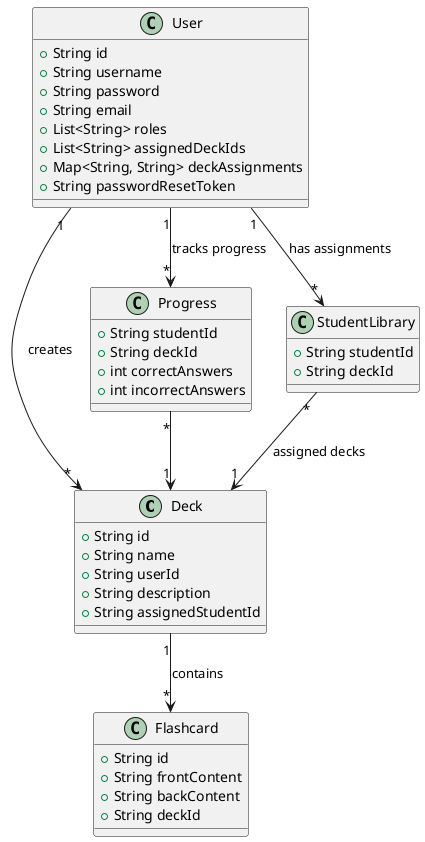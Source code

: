 @startuml

class Deck {
  + String id
  + String name
  + String userId
  + String description
  + String assignedStudentId
}

class Flashcard {
  + String id
  + String frontContent
  + String backContent
  + String deckId
}

class Progress {
  + String studentId
  + String deckId
  + int correctAnswers
  + int incorrectAnswers
}

class StudentLibrary {
  + String studentId
  + String deckId
}

class User {
  + String id
  + String username
  + String password
  + String email
  + List<String> roles
  + List<String> assignedDeckIds
  + Map<String, String> deckAssignments
  + String passwordResetToken
}

User "1" --> "*" Deck : "creates"
Deck "1" --> "*" Flashcard : "contains"
User "1" --> "*" StudentLibrary : "has assignments"
StudentLibrary "*" --> "1" Deck : "assigned decks"
User "1" --> "*" Progress : "tracks progress"
Progress "*" --> "1" Deck

@enduml